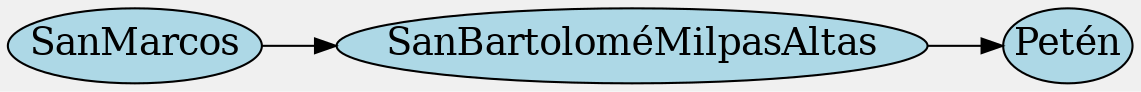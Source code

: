 digraph G {
rankdir=LR;
bgcolor="#f0f0f0";  
 node [margin=0 fontcolor=black fontsize=18 width=0.5 shape=oval style=filled fillcolor=lightblue] 
SanMarcos -> SanBartoloméMilpasAltas -> Petén;
}